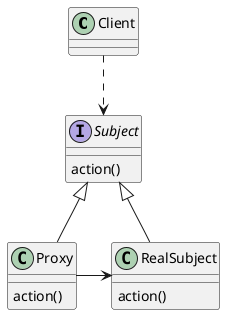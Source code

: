 @startuml

class Client {
}

interface Subject {
    action()
}
class Proxy {
    action()
}
class RealSubject {
    action()
}

Client ..> Subject

Subject <|-- Proxy
Subject <|-- RealSubject
Proxy -> RealSubject

@enduml